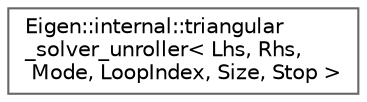 digraph "类继承关系图"
{
 // LATEX_PDF_SIZE
  bgcolor="transparent";
  edge [fontname=Helvetica,fontsize=10,labelfontname=Helvetica,labelfontsize=10];
  node [fontname=Helvetica,fontsize=10,shape=box,height=0.2,width=0.4];
  rankdir="LR";
  Node0 [id="Node000000",label="Eigen::internal::triangular\l_solver_unroller\< Lhs, Rhs,\l Mode, LoopIndex, Size, Stop \>",height=0.2,width=0.4,color="grey40", fillcolor="white", style="filled",URL="$struct_eigen_1_1internal_1_1triangular__solver__unroller.html",tooltip=" "];
}
